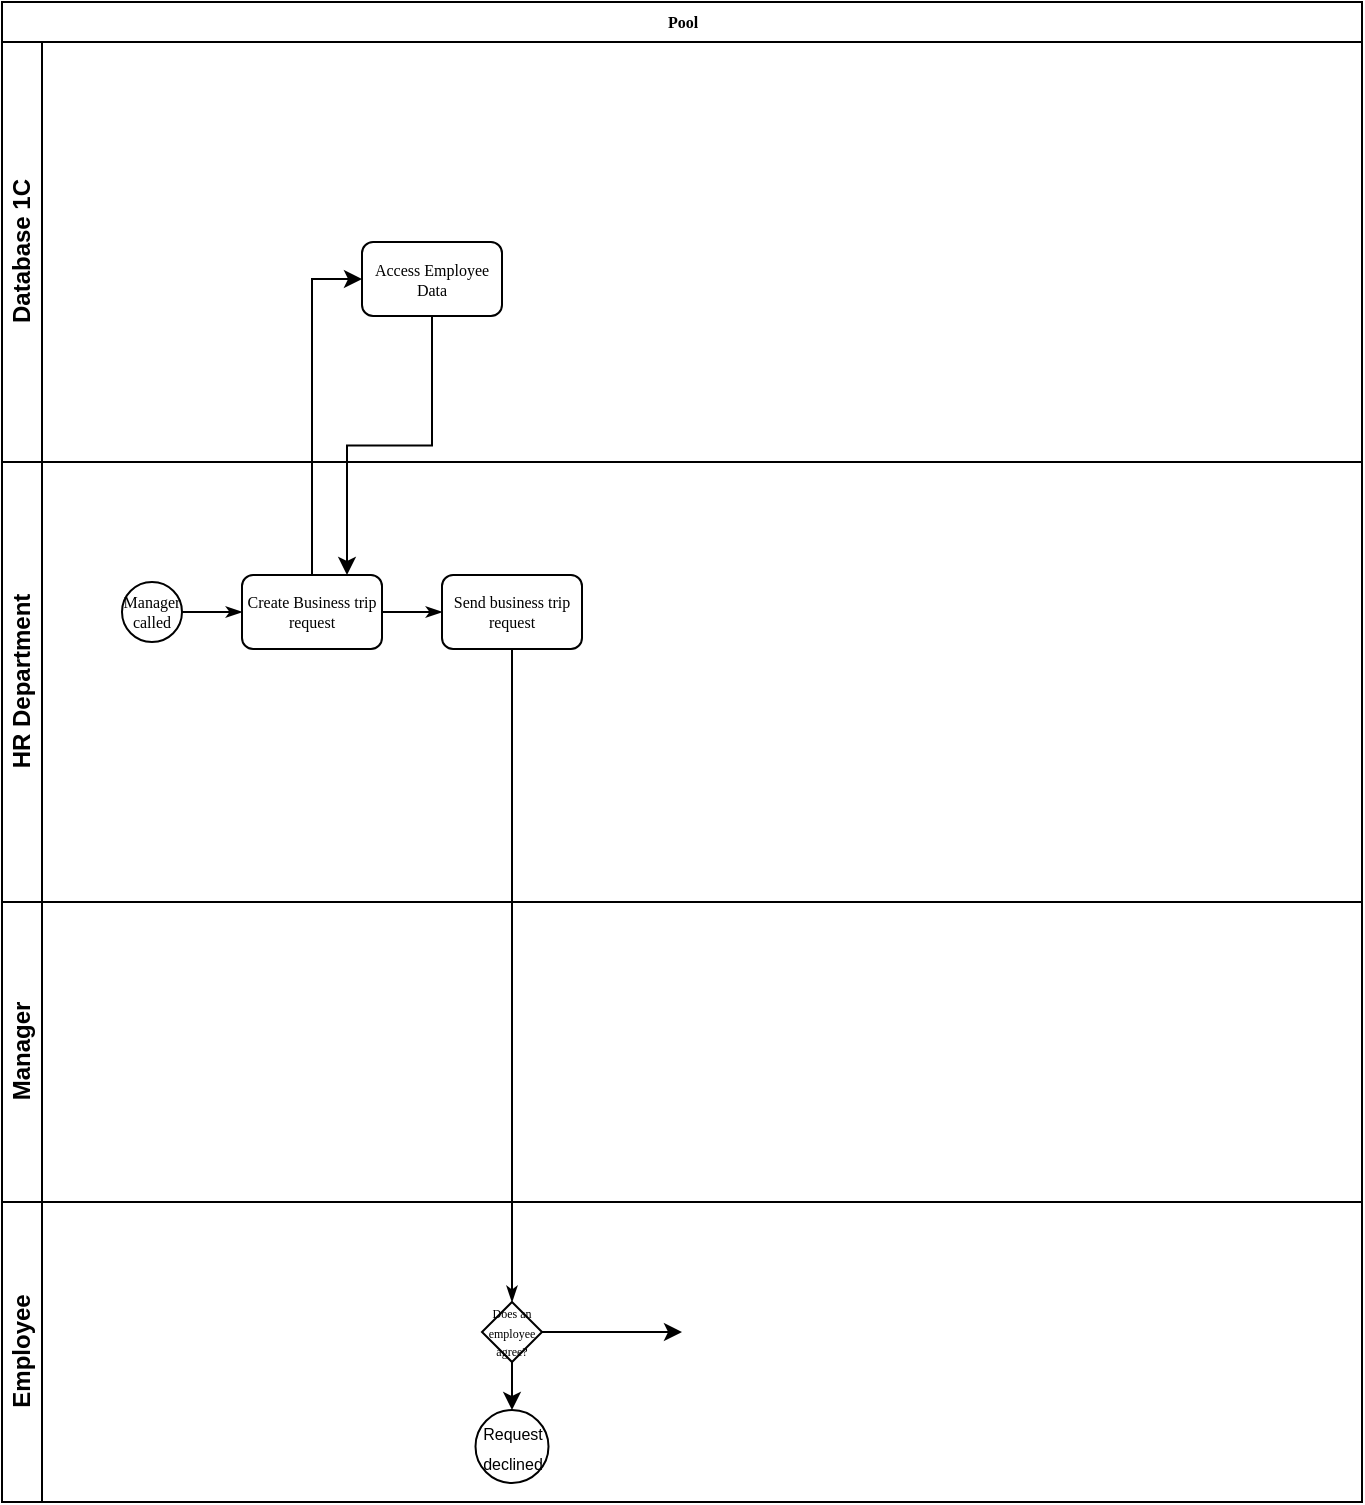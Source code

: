 <mxfile version="14.8.5" type="github">
  <diagram name="Page-1" id="c7488fd3-1785-93aa-aadb-54a6760d102a">
    <mxGraphModel dx="677" dy="368" grid="1" gridSize="10" guides="1" tooltips="1" connect="1" arrows="1" fold="1" page="1" pageScale="1" pageWidth="1100" pageHeight="850" background="none" math="0" shadow="0">
      <root>
        <mxCell id="0" />
        <mxCell id="1" parent="0" />
        <mxCell id="2b4e8129b02d487f-1" value="Pool" style="swimlane;html=1;childLayout=stackLayout;horizontal=1;startSize=20;horizontalStack=0;rounded=0;shadow=0;labelBackgroundColor=none;strokeWidth=1;fontFamily=Verdana;fontSize=8;align=center;" parent="1" vertex="1">
          <mxGeometry x="180" y="20" width="680" height="750" as="geometry">
            <mxRectangle x="180" y="70" width="50" height="20" as="alternateBounds" />
          </mxGeometry>
        </mxCell>
        <mxCell id="NX7D1VV0Bbmkz2ig5p7U-13" value="Database 1C" style="swimlane;html=1;startSize=20;horizontal=0;" vertex="1" parent="2b4e8129b02d487f-1">
          <mxGeometry y="20" width="680" height="210" as="geometry" />
        </mxCell>
        <mxCell id="NX7D1VV0Bbmkz2ig5p7U-14" value="Access Employee Data" style="rounded=1;whiteSpace=wrap;html=1;shadow=0;labelBackgroundColor=none;strokeWidth=1;fontFamily=Verdana;fontSize=8;align=center;noLabel=0;comic=0;" vertex="1" parent="NX7D1VV0Bbmkz2ig5p7U-13">
          <mxGeometry x="180" y="100.0" width="70" height="37" as="geometry" />
        </mxCell>
        <mxCell id="2b4e8129b02d487f-2" value="HR Department" style="swimlane;html=1;startSize=20;horizontal=0;" parent="2b4e8129b02d487f-1" vertex="1">
          <mxGeometry y="230" width="680" height="220" as="geometry" />
        </mxCell>
        <mxCell id="2b4e8129b02d487f-6" value="Create Business trip request" style="rounded=1;whiteSpace=wrap;html=1;shadow=0;labelBackgroundColor=none;strokeWidth=1;fontFamily=Verdana;fontSize=8;align=center;" parent="2b4e8129b02d487f-2" vertex="1">
          <mxGeometry x="120" y="56.5" width="70" height="37" as="geometry" />
        </mxCell>
        <mxCell id="2b4e8129b02d487f-5" value="Manager called" style="ellipse;whiteSpace=wrap;html=1;rounded=0;shadow=0;labelBackgroundColor=none;strokeWidth=1;fontFamily=Verdana;fontSize=8;align=center;" parent="2b4e8129b02d487f-2" vertex="1">
          <mxGeometry x="60" y="60" width="30" height="30" as="geometry" />
        </mxCell>
        <mxCell id="2b4e8129b02d487f-18" style="edgeStyle=orthogonalEdgeStyle;rounded=0;html=1;labelBackgroundColor=none;startArrow=none;startFill=0;startSize=5;endArrow=classicThin;endFill=1;endSize=5;jettySize=auto;orthogonalLoop=1;strokeWidth=1;fontFamily=Verdana;fontSize=8" parent="2b4e8129b02d487f-2" source="2b4e8129b02d487f-5" target="2b4e8129b02d487f-6" edge="1">
          <mxGeometry relative="1" as="geometry" />
        </mxCell>
        <mxCell id="2b4e8129b02d487f-12" value="Send business trip request" style="rounded=1;whiteSpace=wrap;html=1;shadow=0;labelBackgroundColor=none;strokeWidth=1;fontFamily=Verdana;fontSize=8;align=center;" parent="2b4e8129b02d487f-2" vertex="1">
          <mxGeometry x="220" y="56.5" width="70" height="37" as="geometry" />
        </mxCell>
        <mxCell id="2b4e8129b02d487f-24" style="edgeStyle=orthogonalEdgeStyle;rounded=0;html=1;labelBackgroundColor=none;startArrow=none;startFill=0;startSize=5;endArrow=classicThin;endFill=1;endSize=5;jettySize=auto;orthogonalLoop=1;strokeWidth=1;fontFamily=Verdana;fontSize=8" parent="2b4e8129b02d487f-2" source="2b4e8129b02d487f-6" target="2b4e8129b02d487f-12" edge="1">
          <mxGeometry relative="1" as="geometry" />
        </mxCell>
        <mxCell id="2b4e8129b02d487f-3" value="&lt;div&gt;Manager&lt;/div&gt;" style="swimlane;html=1;startSize=20;horizontal=0;" parent="2b4e8129b02d487f-1" vertex="1">
          <mxGeometry y="450" width="680" height="150" as="geometry" />
        </mxCell>
        <mxCell id="2b4e8129b02d487f-4" value="Employee" style="swimlane;html=1;startSize=20;horizontal=0;" parent="2b4e8129b02d487f-1" vertex="1">
          <mxGeometry y="600" width="680" height="150" as="geometry" />
        </mxCell>
        <mxCell id="NX7D1VV0Bbmkz2ig5p7U-33" style="edgeStyle=orthogonalEdgeStyle;rounded=0;orthogonalLoop=1;jettySize=auto;html=1;entryX=0.5;entryY=0;entryDx=0;entryDy=0;" edge="1" parent="2b4e8129b02d487f-4" source="2b4e8129b02d487f-13" target="NX7D1VV0Bbmkz2ig5p7U-31">
          <mxGeometry relative="1" as="geometry" />
        </mxCell>
        <mxCell id="2b4e8129b02d487f-13" value="&lt;font style=&quot;font-size: 6px&quot;&gt;Does an employee agree?&lt;/font&gt;" style="strokeWidth=1;html=1;shape=mxgraph.flowchart.decision;whiteSpace=wrap;rounded=1;shadow=0;labelBackgroundColor=none;fontFamily=Verdana;fontSize=8;align=center;snapToPoint=0;" parent="2b4e8129b02d487f-4" vertex="1">
          <mxGeometry x="240" y="50.0" width="30" height="30" as="geometry" />
        </mxCell>
        <mxCell id="NX7D1VV0Bbmkz2ig5p7U-31" value="&lt;font style=&quot;font-size: 8px&quot;&gt;Request declined&lt;br&gt;&lt;/font&gt;" style="ellipse;whiteSpace=wrap;html=1;aspect=fixed;" vertex="1" parent="2b4e8129b02d487f-4">
          <mxGeometry x="236.75" y="104" width="36.5" height="36.5" as="geometry" />
        </mxCell>
        <mxCell id="2b4e8129b02d487f-26" value="" style="edgeStyle=orthogonalEdgeStyle;rounded=0;html=1;labelBackgroundColor=none;startArrow=none;startFill=0;startSize=5;endArrow=classicThin;endFill=1;endSize=5;jettySize=auto;orthogonalLoop=1;strokeWidth=1;fontFamily=Verdana;fontSize=8" parent="2b4e8129b02d487f-1" source="2b4e8129b02d487f-12" target="2b4e8129b02d487f-13" edge="1">
          <mxGeometry x="-0.143" y="9" relative="1" as="geometry">
            <mxPoint y="1" as="offset" />
          </mxGeometry>
        </mxCell>
        <mxCell id="NX7D1VV0Bbmkz2ig5p7U-39" style="edgeStyle=orthogonalEdgeStyle;rounded=0;orthogonalLoop=1;jettySize=auto;html=1;entryX=0;entryY=0.5;entryDx=0;entryDy=0;" edge="1" parent="2b4e8129b02d487f-1" source="2b4e8129b02d487f-6" target="NX7D1VV0Bbmkz2ig5p7U-14">
          <mxGeometry relative="1" as="geometry" />
        </mxCell>
        <mxCell id="NX7D1VV0Bbmkz2ig5p7U-40" style="edgeStyle=orthogonalEdgeStyle;rounded=0;orthogonalLoop=1;jettySize=auto;html=1;entryX=0.75;entryY=0;entryDx=0;entryDy=0;" edge="1" parent="2b4e8129b02d487f-1" source="NX7D1VV0Bbmkz2ig5p7U-14" target="2b4e8129b02d487f-6">
          <mxGeometry relative="1" as="geometry" />
        </mxCell>
        <mxCell id="NX7D1VV0Bbmkz2ig5p7U-34" style="edgeStyle=orthogonalEdgeStyle;rounded=0;orthogonalLoop=1;jettySize=auto;html=1;" edge="1" parent="1" source="2b4e8129b02d487f-13">
          <mxGeometry relative="1" as="geometry">
            <mxPoint x="520" y="685" as="targetPoint" />
          </mxGeometry>
        </mxCell>
      </root>
    </mxGraphModel>
  </diagram>
</mxfile>
